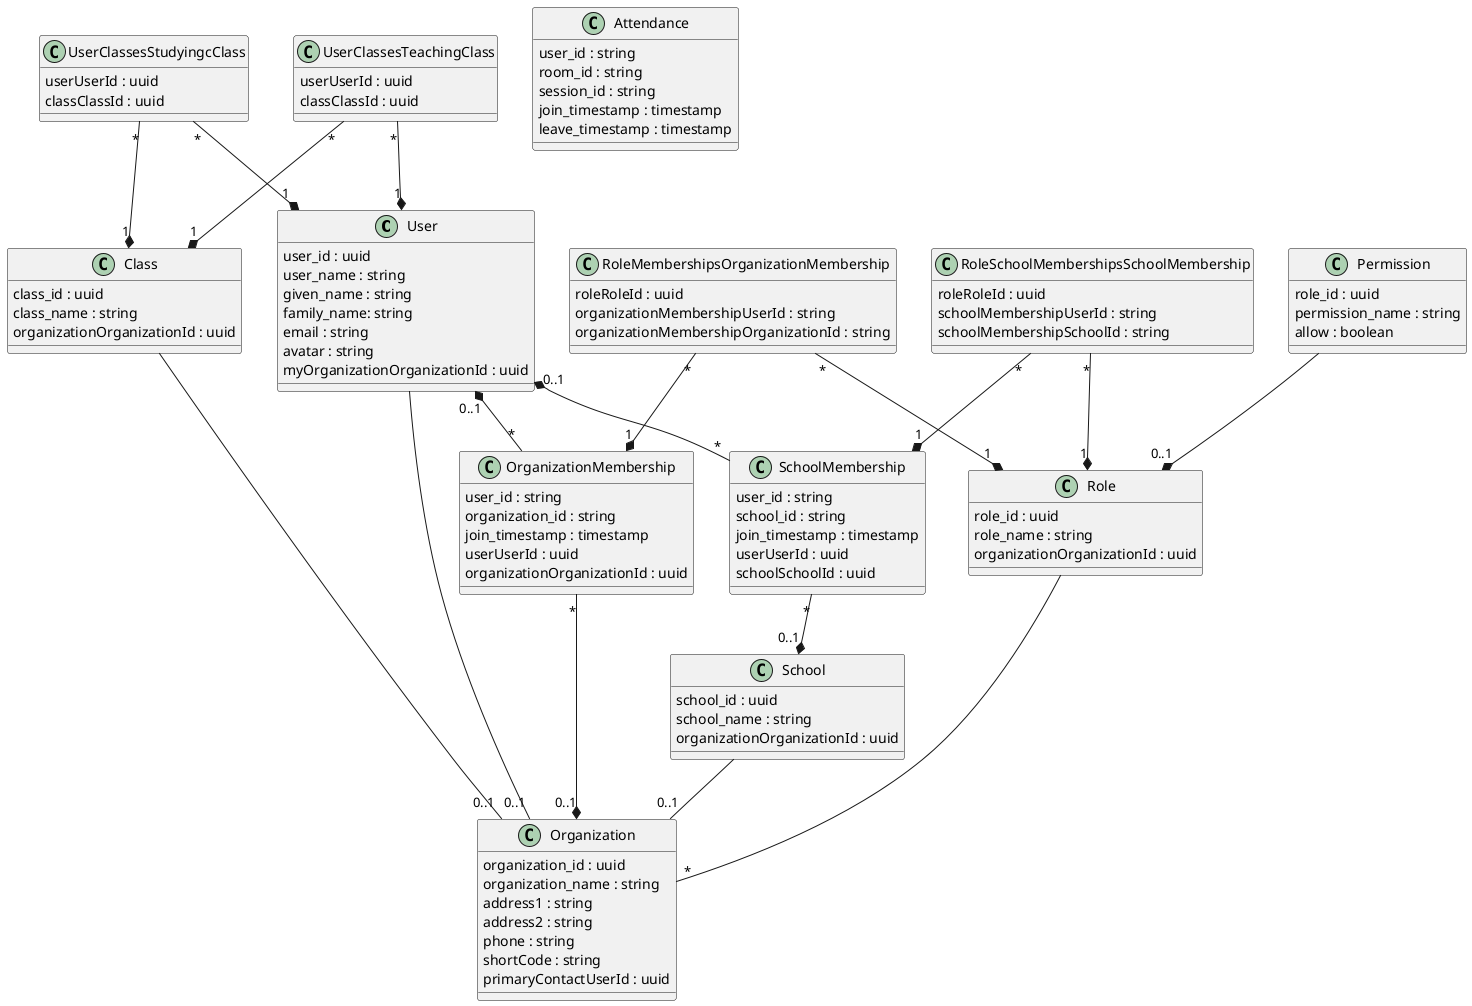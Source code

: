 @startuml
class User {
  user_id : uuid
  user_name : string
  given_name : string
  family_name: string
  email : string
  avatar : string
  myOrganizationOrganizationId : uuid
}

class Class {
  class_id : uuid
  class_name : string
  organizationOrganizationId : uuid
}

class Organization {
  organization_id : uuid
  organization_name : string
  address1 : string
  address2 : string
  phone : string
  shortCode : string
  primaryContactUserId : uuid
}

class OrganizationMembership {
  user_id : string
  organization_id : string
  join_timestamp : timestamp
  userUserId : uuid
  organizationOrganizationId : uuid
}

class Permission {
  role_id : uuid
  permission_name : string
  allow : boolean
}

class Role {
  role_id : uuid
  role_name : string
  organizationOrganizationId : uuid
}

class School {
  school_id : uuid
  school_name : string
  organizationOrganizationId : uuid
}

class SchoolMembership {
  user_id : string
  school_id : string
  join_timestamp : timestamp
  userUserId : uuid
  schoolSchoolId : uuid
}

class Attendance {
  user_id : string
  room_id : string
  session_id : string
  join_timestamp : timestamp
  leave_timestamp : timestamp
}

class RoleMembershipsOrganizationMembership {
  roleRoleId : uuid
  organizationMembershipUserId : string
  organizationMembershipOrganizationId : string
}

class RoleSchoolMembershipsSchoolMembership {
  roleRoleId : uuid
  schoolMembershipUserId : string
  schoolMembershipSchoolId : string
}

class UserClassesStudyingcClass {
  userUserId : uuid
  classClassId : uuid
}

class UserClassesTeachingClass {
  userUserId : uuid
  classClassId : uuid
}

Role -- "*" Organization
User -- "0..1" Organization
User "0..1" *-- "*" OrganizationMembership
OrganizationMembership "*" --* "0..1" Organization
Class -- "0..1" Organization
Permission --* "0..1" Role
School -- "0..1" Organization
User "0..1" *-- "*" SchoolMembership
SchoolMembership "*" --* "0..1" School
RoleMembershipsOrganizationMembership "*" --* "1" Role
RoleMembershipsOrganizationMembership "*" --* "1" OrganizationMembership
RoleSchoolMembershipsSchoolMembership "*" --* "1" Role
RoleSchoolMembershipsSchoolMembership "*" --* "1" SchoolMembership
UserClassesStudyingcClass "*" --* "1" User
UserClassesStudyingcClass "*" --* "1" Class
UserClassesTeachingClass "*" --* "1" User
UserClassesTeachingClass "*" --* "1" Class

@enduml

